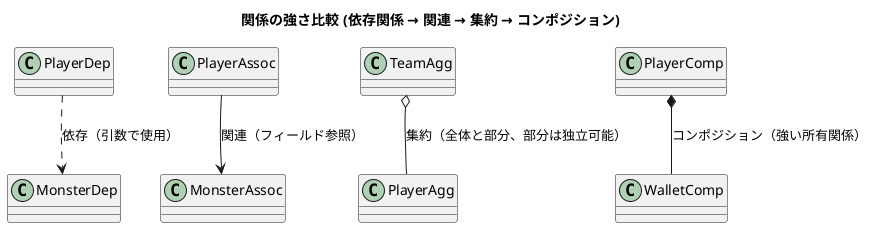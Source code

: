 @startuml relationships

title 関係の強さ比較 (依存関係 → 関連 → 集約 → コンポジション)

' ===== クラス定義 =====
class PlayerDep
class MonsterDep
class PlayerAssoc
class MonsterAssoc
class PlayerAgg
class TeamAgg
class PlayerComp
class WalletComp

' -------------------------------------------------
' 1. 依存関係 (Dependency)
PlayerDep ..> MonsterDep : 依存（引数で使用）

' -------------------------------------------------
' 2. 関連 (Association)
PlayerAssoc --> MonsterAssoc : 関連（フィールド参照）

' -------------------------------------------------
' 3. 集約 (Aggregation)
TeamAgg o-- PlayerAgg : 集約（全体と部分、部分は独立可能）

' -------------------------------------------------
' 4. コンポジション (Composition)
PlayerComp *-- WalletComp : コンポジション（強い所有関係）
@enduml
